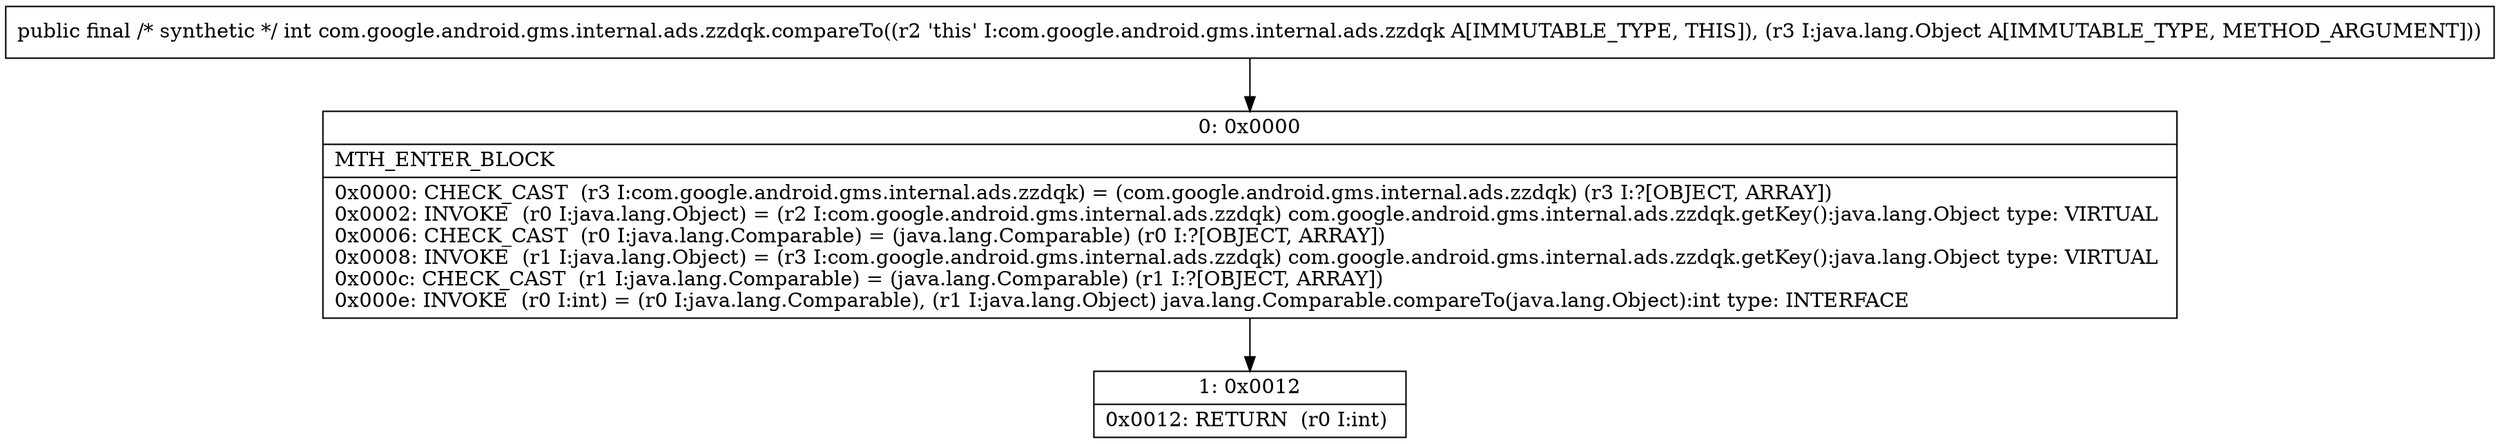 digraph "CFG forcom.google.android.gms.internal.ads.zzdqk.compareTo(Ljava\/lang\/Object;)I" {
Node_0 [shape=record,label="{0\:\ 0x0000|MTH_ENTER_BLOCK\l|0x0000: CHECK_CAST  (r3 I:com.google.android.gms.internal.ads.zzdqk) = (com.google.android.gms.internal.ads.zzdqk) (r3 I:?[OBJECT, ARRAY]) \l0x0002: INVOKE  (r0 I:java.lang.Object) = (r2 I:com.google.android.gms.internal.ads.zzdqk) com.google.android.gms.internal.ads.zzdqk.getKey():java.lang.Object type: VIRTUAL \l0x0006: CHECK_CAST  (r0 I:java.lang.Comparable) = (java.lang.Comparable) (r0 I:?[OBJECT, ARRAY]) \l0x0008: INVOKE  (r1 I:java.lang.Object) = (r3 I:com.google.android.gms.internal.ads.zzdqk) com.google.android.gms.internal.ads.zzdqk.getKey():java.lang.Object type: VIRTUAL \l0x000c: CHECK_CAST  (r1 I:java.lang.Comparable) = (java.lang.Comparable) (r1 I:?[OBJECT, ARRAY]) \l0x000e: INVOKE  (r0 I:int) = (r0 I:java.lang.Comparable), (r1 I:java.lang.Object) java.lang.Comparable.compareTo(java.lang.Object):int type: INTERFACE \l}"];
Node_1 [shape=record,label="{1\:\ 0x0012|0x0012: RETURN  (r0 I:int) \l}"];
MethodNode[shape=record,label="{public final \/* synthetic *\/ int com.google.android.gms.internal.ads.zzdqk.compareTo((r2 'this' I:com.google.android.gms.internal.ads.zzdqk A[IMMUTABLE_TYPE, THIS]), (r3 I:java.lang.Object A[IMMUTABLE_TYPE, METHOD_ARGUMENT])) }"];
MethodNode -> Node_0;
Node_0 -> Node_1;
}

